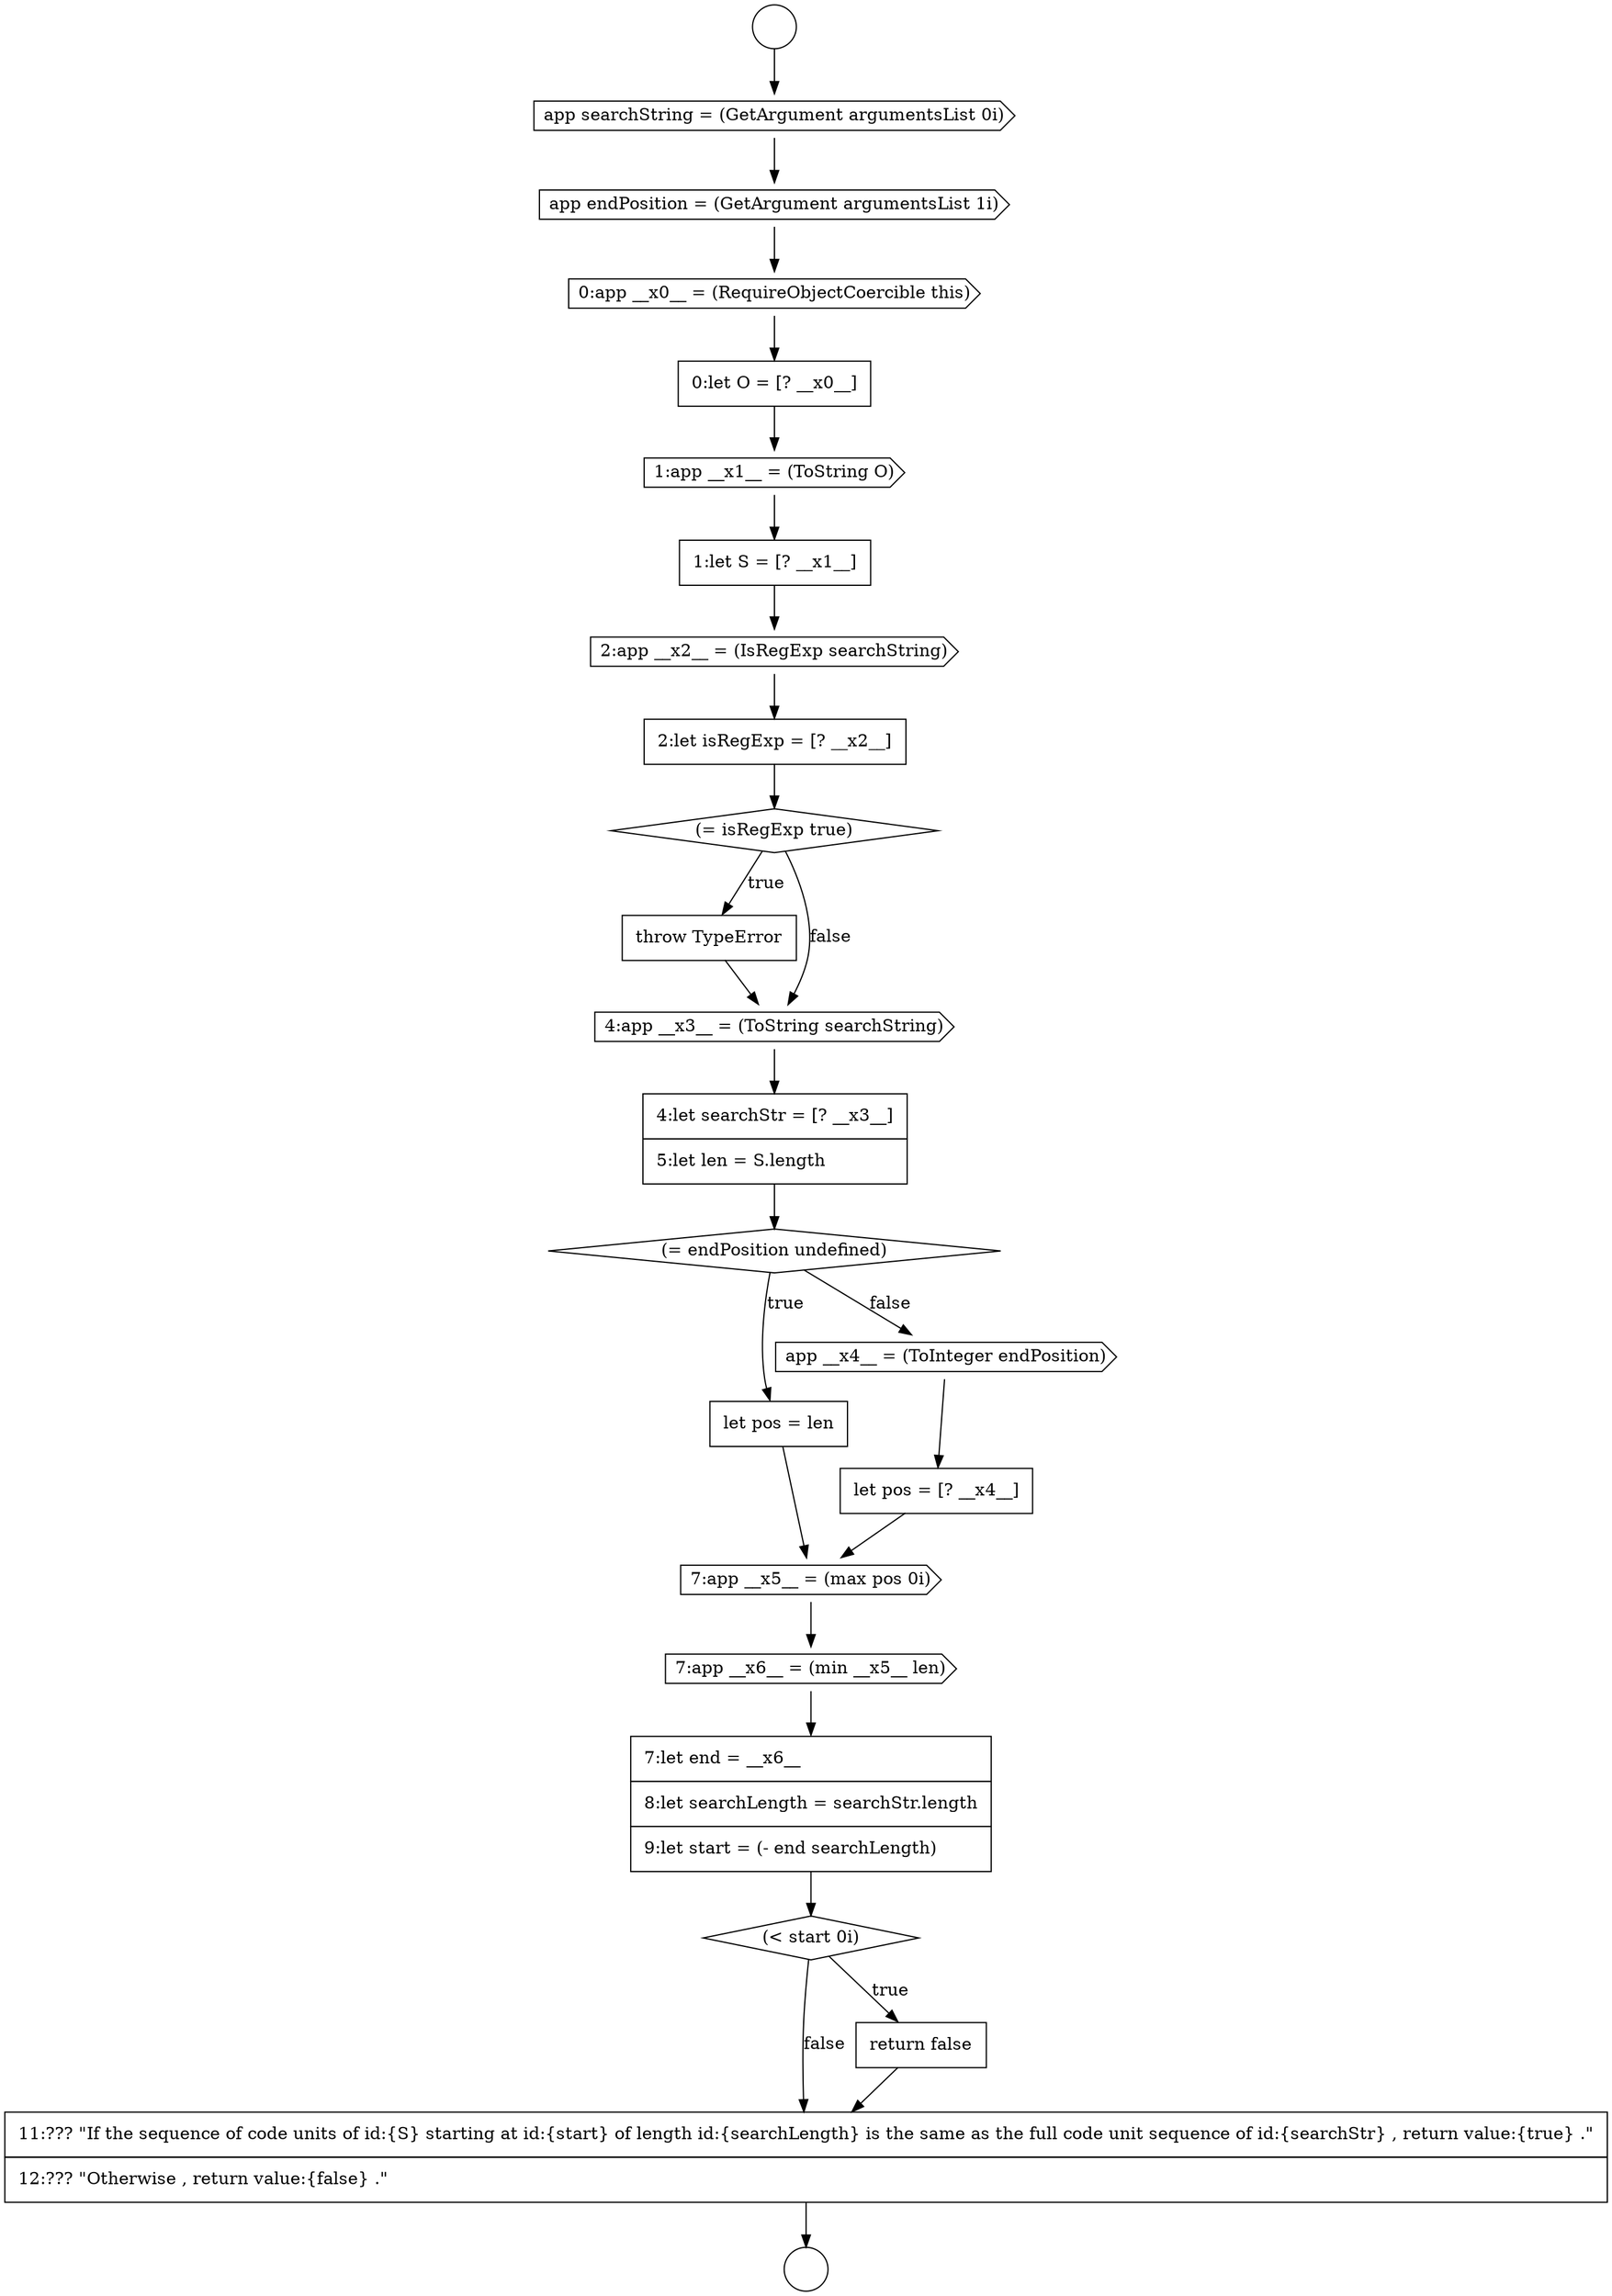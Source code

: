 digraph {
  node12992 [shape=none, margin=0, label=<<font color="black">
    <table border="0" cellborder="1" cellspacing="0" cellpadding="10">
      <tr><td align="left">let pos = len</td></tr>
    </table>
  </font>> color="black" fillcolor="white" style=filled]
  node12993 [shape=cds, label=<<font color="black">app __x4__ = (ToInteger endPosition)</font>> color="black" fillcolor="white" style=filled]
  node12988 [shape=none, margin=0, label=<<font color="black">
    <table border="0" cellborder="1" cellspacing="0" cellpadding="10">
      <tr><td align="left">throw TypeError</td></tr>
    </table>
  </font>> color="black" fillcolor="white" style=filled]
  node12981 [shape=cds, label=<<font color="black">0:app __x0__ = (RequireObjectCoercible this)</font>> color="black" fillcolor="white" style=filled]
  node12998 [shape=diamond, label=<<font color="black">(&lt; start 0i)</font>> color="black" fillcolor="white" style=filled]
  node12985 [shape=cds, label=<<font color="black">2:app __x2__ = (IsRegExp searchString)</font>> color="black" fillcolor="white" style=filled]
  node12991 [shape=diamond, label=<<font color="black">(= endPosition undefined)</font>> color="black" fillcolor="white" style=filled]
  node12987 [shape=diamond, label=<<font color="black">(= isRegExp true)</font>> color="black" fillcolor="white" style=filled]
  node12977 [shape=circle label=" " color="black" fillcolor="white" style=filled]
  node12982 [shape=none, margin=0, label=<<font color="black">
    <table border="0" cellborder="1" cellspacing="0" cellpadding="10">
      <tr><td align="left">0:let O = [? __x0__]</td></tr>
    </table>
  </font>> color="black" fillcolor="white" style=filled]
  node12986 [shape=none, margin=0, label=<<font color="black">
    <table border="0" cellborder="1" cellspacing="0" cellpadding="10">
      <tr><td align="left">2:let isRegExp = [? __x2__]</td></tr>
    </table>
  </font>> color="black" fillcolor="white" style=filled]
  node12979 [shape=cds, label=<<font color="black">app searchString = (GetArgument argumentsList 0i)</font>> color="black" fillcolor="white" style=filled]
  node12990 [shape=none, margin=0, label=<<font color="black">
    <table border="0" cellborder="1" cellspacing="0" cellpadding="10">
      <tr><td align="left">4:let searchStr = [? __x3__]</td></tr>
      <tr><td align="left">5:let len = S.length</td></tr>
    </table>
  </font>> color="black" fillcolor="white" style=filled]
  node13000 [shape=none, margin=0, label=<<font color="black">
    <table border="0" cellborder="1" cellspacing="0" cellpadding="10">
      <tr><td align="left">11:??? &quot;If the sequence of code units of id:{S} starting at id:{start} of length id:{searchLength} is the same as the full code unit sequence of id:{searchStr} , return value:{true} .&quot;</td></tr>
      <tr><td align="left">12:??? &quot;Otherwise , return value:{false} .&quot;</td></tr>
    </table>
  </font>> color="black" fillcolor="white" style=filled]
  node12978 [shape=circle label=" " color="black" fillcolor="white" style=filled]
  node12980 [shape=cds, label=<<font color="black">app endPosition = (GetArgument argumentsList 1i)</font>> color="black" fillcolor="white" style=filled]
  node12989 [shape=cds, label=<<font color="black">4:app __x3__ = (ToString searchString)</font>> color="black" fillcolor="white" style=filled]
  node12994 [shape=none, margin=0, label=<<font color="black">
    <table border="0" cellborder="1" cellspacing="0" cellpadding="10">
      <tr><td align="left">let pos = [? __x4__]</td></tr>
    </table>
  </font>> color="black" fillcolor="white" style=filled]
  node12999 [shape=none, margin=0, label=<<font color="black">
    <table border="0" cellborder="1" cellspacing="0" cellpadding="10">
      <tr><td align="left">return false</td></tr>
    </table>
  </font>> color="black" fillcolor="white" style=filled]
  node12995 [shape=cds, label=<<font color="black">7:app __x5__ = (max pos 0i)</font>> color="black" fillcolor="white" style=filled]
  node12983 [shape=cds, label=<<font color="black">1:app __x1__ = (ToString O)</font>> color="black" fillcolor="white" style=filled]
  node12996 [shape=cds, label=<<font color="black">7:app __x6__ = (min __x5__ len)</font>> color="black" fillcolor="white" style=filled]
  node12984 [shape=none, margin=0, label=<<font color="black">
    <table border="0" cellborder="1" cellspacing="0" cellpadding="10">
      <tr><td align="left">1:let S = [? __x1__]</td></tr>
    </table>
  </font>> color="black" fillcolor="white" style=filled]
  node12997 [shape=none, margin=0, label=<<font color="black">
    <table border="0" cellborder="1" cellspacing="0" cellpadding="10">
      <tr><td align="left">7:let end = __x6__</td></tr>
      <tr><td align="left">8:let searchLength = searchStr.length</td></tr>
      <tr><td align="left">9:let start = (- end searchLength)</td></tr>
    </table>
  </font>> color="black" fillcolor="white" style=filled]
  node12977 -> node12979 [ color="black"]
  node12990 -> node12991 [ color="black"]
  node12991 -> node12992 [label=<<font color="black">true</font>> color="black"]
  node12991 -> node12993 [label=<<font color="black">false</font>> color="black"]
  node13000 -> node12978 [ color="black"]
  node12995 -> node12996 [ color="black"]
  node12982 -> node12983 [ color="black"]
  node12985 -> node12986 [ color="black"]
  node12998 -> node12999 [label=<<font color="black">true</font>> color="black"]
  node12998 -> node13000 [label=<<font color="black">false</font>> color="black"]
  node12987 -> node12988 [label=<<font color="black">true</font>> color="black"]
  node12987 -> node12989 [label=<<font color="black">false</font>> color="black"]
  node12988 -> node12989 [ color="black"]
  node12989 -> node12990 [ color="black"]
  node12992 -> node12995 [ color="black"]
  node12999 -> node13000 [ color="black"]
  node12994 -> node12995 [ color="black"]
  node12981 -> node12982 [ color="black"]
  node12986 -> node12987 [ color="black"]
  node12980 -> node12981 [ color="black"]
  node12983 -> node12984 [ color="black"]
  node12993 -> node12994 [ color="black"]
  node12997 -> node12998 [ color="black"]
  node12996 -> node12997 [ color="black"]
  node12984 -> node12985 [ color="black"]
  node12979 -> node12980 [ color="black"]
}
